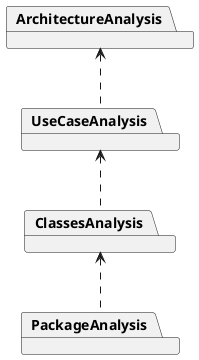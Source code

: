 @startuml
'skinparam BackgroundColor transparent

package ArchitectureAnalysis
package UseCaseAnalysis
package ClassesAnalysis
package PackageAnalysis

ArchitectureAnalysis <.. UseCaseAnalysis
UseCaseAnalysis <.. ClassesAnalysis
ClassesAnalysis <.. PackageAnalysis
@enduml